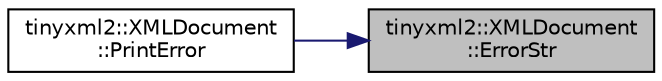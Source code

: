 digraph "tinyxml2::XMLDocument::ErrorStr"
{
 // LATEX_PDF_SIZE
  edge [fontname="Helvetica",fontsize="10",labelfontname="Helvetica",labelfontsize="10"];
  node [fontname="Helvetica",fontsize="10",shape=record];
  rankdir="RL";
  Node1 [label="tinyxml2::XMLDocument\l::ErrorStr",height=0.2,width=0.4,color="black", fillcolor="grey75", style="filled", fontcolor="black",tooltip=" "];
  Node1 -> Node2 [dir="back",color="midnightblue",fontsize="10",style="solid",fontname="Helvetica"];
  Node2 [label="tinyxml2::XMLDocument\l::PrintError",height=0.2,width=0.4,color="black", fillcolor="white", style="filled",URL="$classtinyxml2_1_1XMLDocument.html#a1d033945b42e125d933d6231e4571552",tooltip="A (trivial) utility function that prints the ErrorStr() to stdout."];
}
